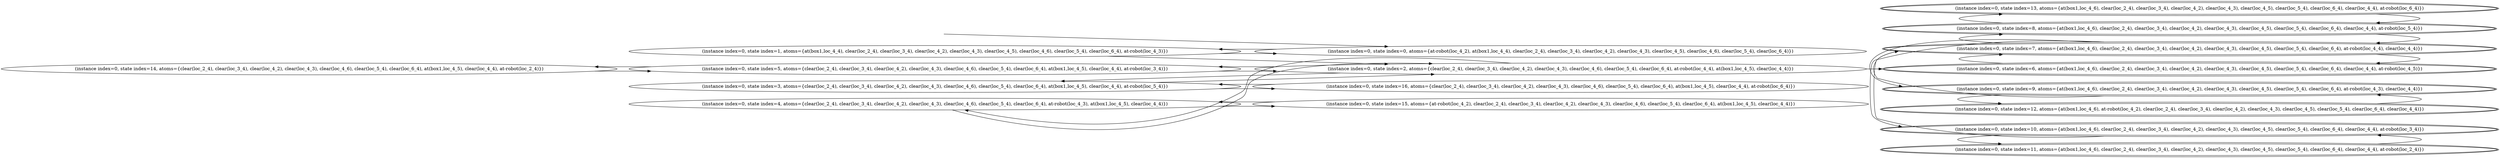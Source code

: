 digraph {
rankdir="LR"
s14[label="(instance index=0, state index=14, atoms={clear(loc_2_4), clear(loc_3_4), clear(loc_4_2), clear(loc_4_3), clear(loc_4_6), clear(loc_5_4), clear(loc_6_4), at(box1,loc_4_5), clear(loc_4_4), at-robot(loc_2_4)})"]
s15[label="(instance index=0, state index=15, atoms={at-robot(loc_4_2), clear(loc_2_4), clear(loc_3_4), clear(loc_4_2), clear(loc_4_3), clear(loc_4_6), clear(loc_5_4), clear(loc_6_4), at(box1,loc_4_5), clear(loc_4_4)})"]
s16[label="(instance index=0, state index=16, atoms={clear(loc_2_4), clear(loc_3_4), clear(loc_4_2), clear(loc_4_3), clear(loc_4_6), clear(loc_5_4), clear(loc_6_4), at(box1,loc_4_5), clear(loc_4_4), at-robot(loc_6_4)})"]
s0[label="(instance index=0, state index=0, atoms={at-robot(loc_4_2), at(box1,loc_4_4), clear(loc_2_4), clear(loc_3_4), clear(loc_4_2), clear(loc_4_3), clear(loc_4_5), clear(loc_4_6), clear(loc_5_4), clear(loc_6_4)})"]
s1[label="(instance index=0, state index=1, atoms={at(box1,loc_4_4), clear(loc_2_4), clear(loc_3_4), clear(loc_4_2), clear(loc_4_3), clear(loc_4_5), clear(loc_4_6), clear(loc_5_4), clear(loc_6_4), at-robot(loc_4_3)})"]
s3[label="(instance index=0, state index=3, atoms={clear(loc_2_4), clear(loc_3_4), clear(loc_4_2), clear(loc_4_3), clear(loc_4_6), clear(loc_5_4), clear(loc_6_4), at(box1,loc_4_5), clear(loc_4_4), at-robot(loc_5_4)})"]
s4[label="(instance index=0, state index=4, atoms={clear(loc_2_4), clear(loc_3_4), clear(loc_4_2), clear(loc_4_3), clear(loc_4_6), clear(loc_5_4), clear(loc_6_4), at-robot(loc_4_3), at(box1,loc_4_5), clear(loc_4_4)})"]
s5[label="(instance index=0, state index=5, atoms={clear(loc_2_4), clear(loc_3_4), clear(loc_4_2), clear(loc_4_3), clear(loc_4_6), clear(loc_5_4), clear(loc_6_4), at(box1,loc_4_5), clear(loc_4_4), at-robot(loc_3_4)})"]
s2[label="(instance index=0, state index=2, atoms={clear(loc_2_4), clear(loc_3_4), clear(loc_4_2), clear(loc_4_3), clear(loc_4_6), clear(loc_5_4), clear(loc_6_4), at-robot(loc_4_4), at(box1,loc_4_5), clear(loc_4_4)})"]
s13[peripheries=2,label="(instance index=0, state index=13, atoms={at(box1,loc_4_6), clear(loc_2_4), clear(loc_3_4), clear(loc_4_2), clear(loc_4_3), clear(loc_4_5), clear(loc_5_4), clear(loc_6_4), clear(loc_4_4), at-robot(loc_6_4)})"]
s12[peripheries=2,label="(instance index=0, state index=12, atoms={at(box1,loc_4_6), at-robot(loc_4_2), clear(loc_2_4), clear(loc_3_4), clear(loc_4_2), clear(loc_4_3), clear(loc_4_5), clear(loc_5_4), clear(loc_6_4), clear(loc_4_4)})"]
s11[peripheries=2,label="(instance index=0, state index=11, atoms={at(box1,loc_4_6), clear(loc_2_4), clear(loc_3_4), clear(loc_4_2), clear(loc_4_3), clear(loc_4_5), clear(loc_5_4), clear(loc_6_4), clear(loc_4_4), at-robot(loc_2_4)})"]
s10[peripheries=2,label="(instance index=0, state index=10, atoms={at(box1,loc_4_6), clear(loc_2_4), clear(loc_3_4), clear(loc_4_2), clear(loc_4_3), clear(loc_4_5), clear(loc_5_4), clear(loc_6_4), clear(loc_4_4), at-robot(loc_3_4)})"]
s9[peripheries=2,label="(instance index=0, state index=9, atoms={at(box1,loc_4_6), clear(loc_2_4), clear(loc_3_4), clear(loc_4_2), clear(loc_4_3), clear(loc_4_5), clear(loc_5_4), clear(loc_6_4), at-robot(loc_4_3), clear(loc_4_4)})"]
s8[peripheries=2,label="(instance index=0, state index=8, atoms={at(box1,loc_4_6), clear(loc_2_4), clear(loc_3_4), clear(loc_4_2), clear(loc_4_3), clear(loc_4_5), clear(loc_5_4), clear(loc_6_4), clear(loc_4_4), at-robot(loc_5_4)})"]
s7[peripheries=2,label="(instance index=0, state index=7, atoms={at(box1,loc_4_6), clear(loc_2_4), clear(loc_3_4), clear(loc_4_2), clear(loc_4_3), clear(loc_4_5), clear(loc_5_4), clear(loc_6_4), at-robot(loc_4_4), clear(loc_4_4)})"]
s6[peripheries=2,label="(instance index=0, state index=6, atoms={at(box1,loc_4_6), clear(loc_2_4), clear(loc_3_4), clear(loc_4_2), clear(loc_4_3), clear(loc_4_5), clear(loc_5_4), clear(loc_6_4), clear(loc_4_4), at-robot(loc_4_5)})"]
Dangling [ label = "", style = invis ]
{ rank = same; Dangling }
Dangling -> s0
{ rank = same; s0}
{ rank = same; s1,s3,s4,s5}
{ rank = same; s2}
{ rank = same; s13,s12,s11,s10,s9,s8,s7,s6}
{
s14->s5
s15->s4
s16->s3
s0->s1
}
{
s1->s2
s1->s0
s3->s2
s3->s16
s4->s15
s4->s2
s5->s14
s5->s2
}
{
s2->s6
s2->s5
s2->s4
s2->s3
}
{
s13->s8
s12->s9
s11->s10
s10->s7
s10->s11
s9->s7
s9->s12
s8->s7
s8->s13
s7->s6
s7->s10
s7->s9
s7->s8
s6->s7
}
}
